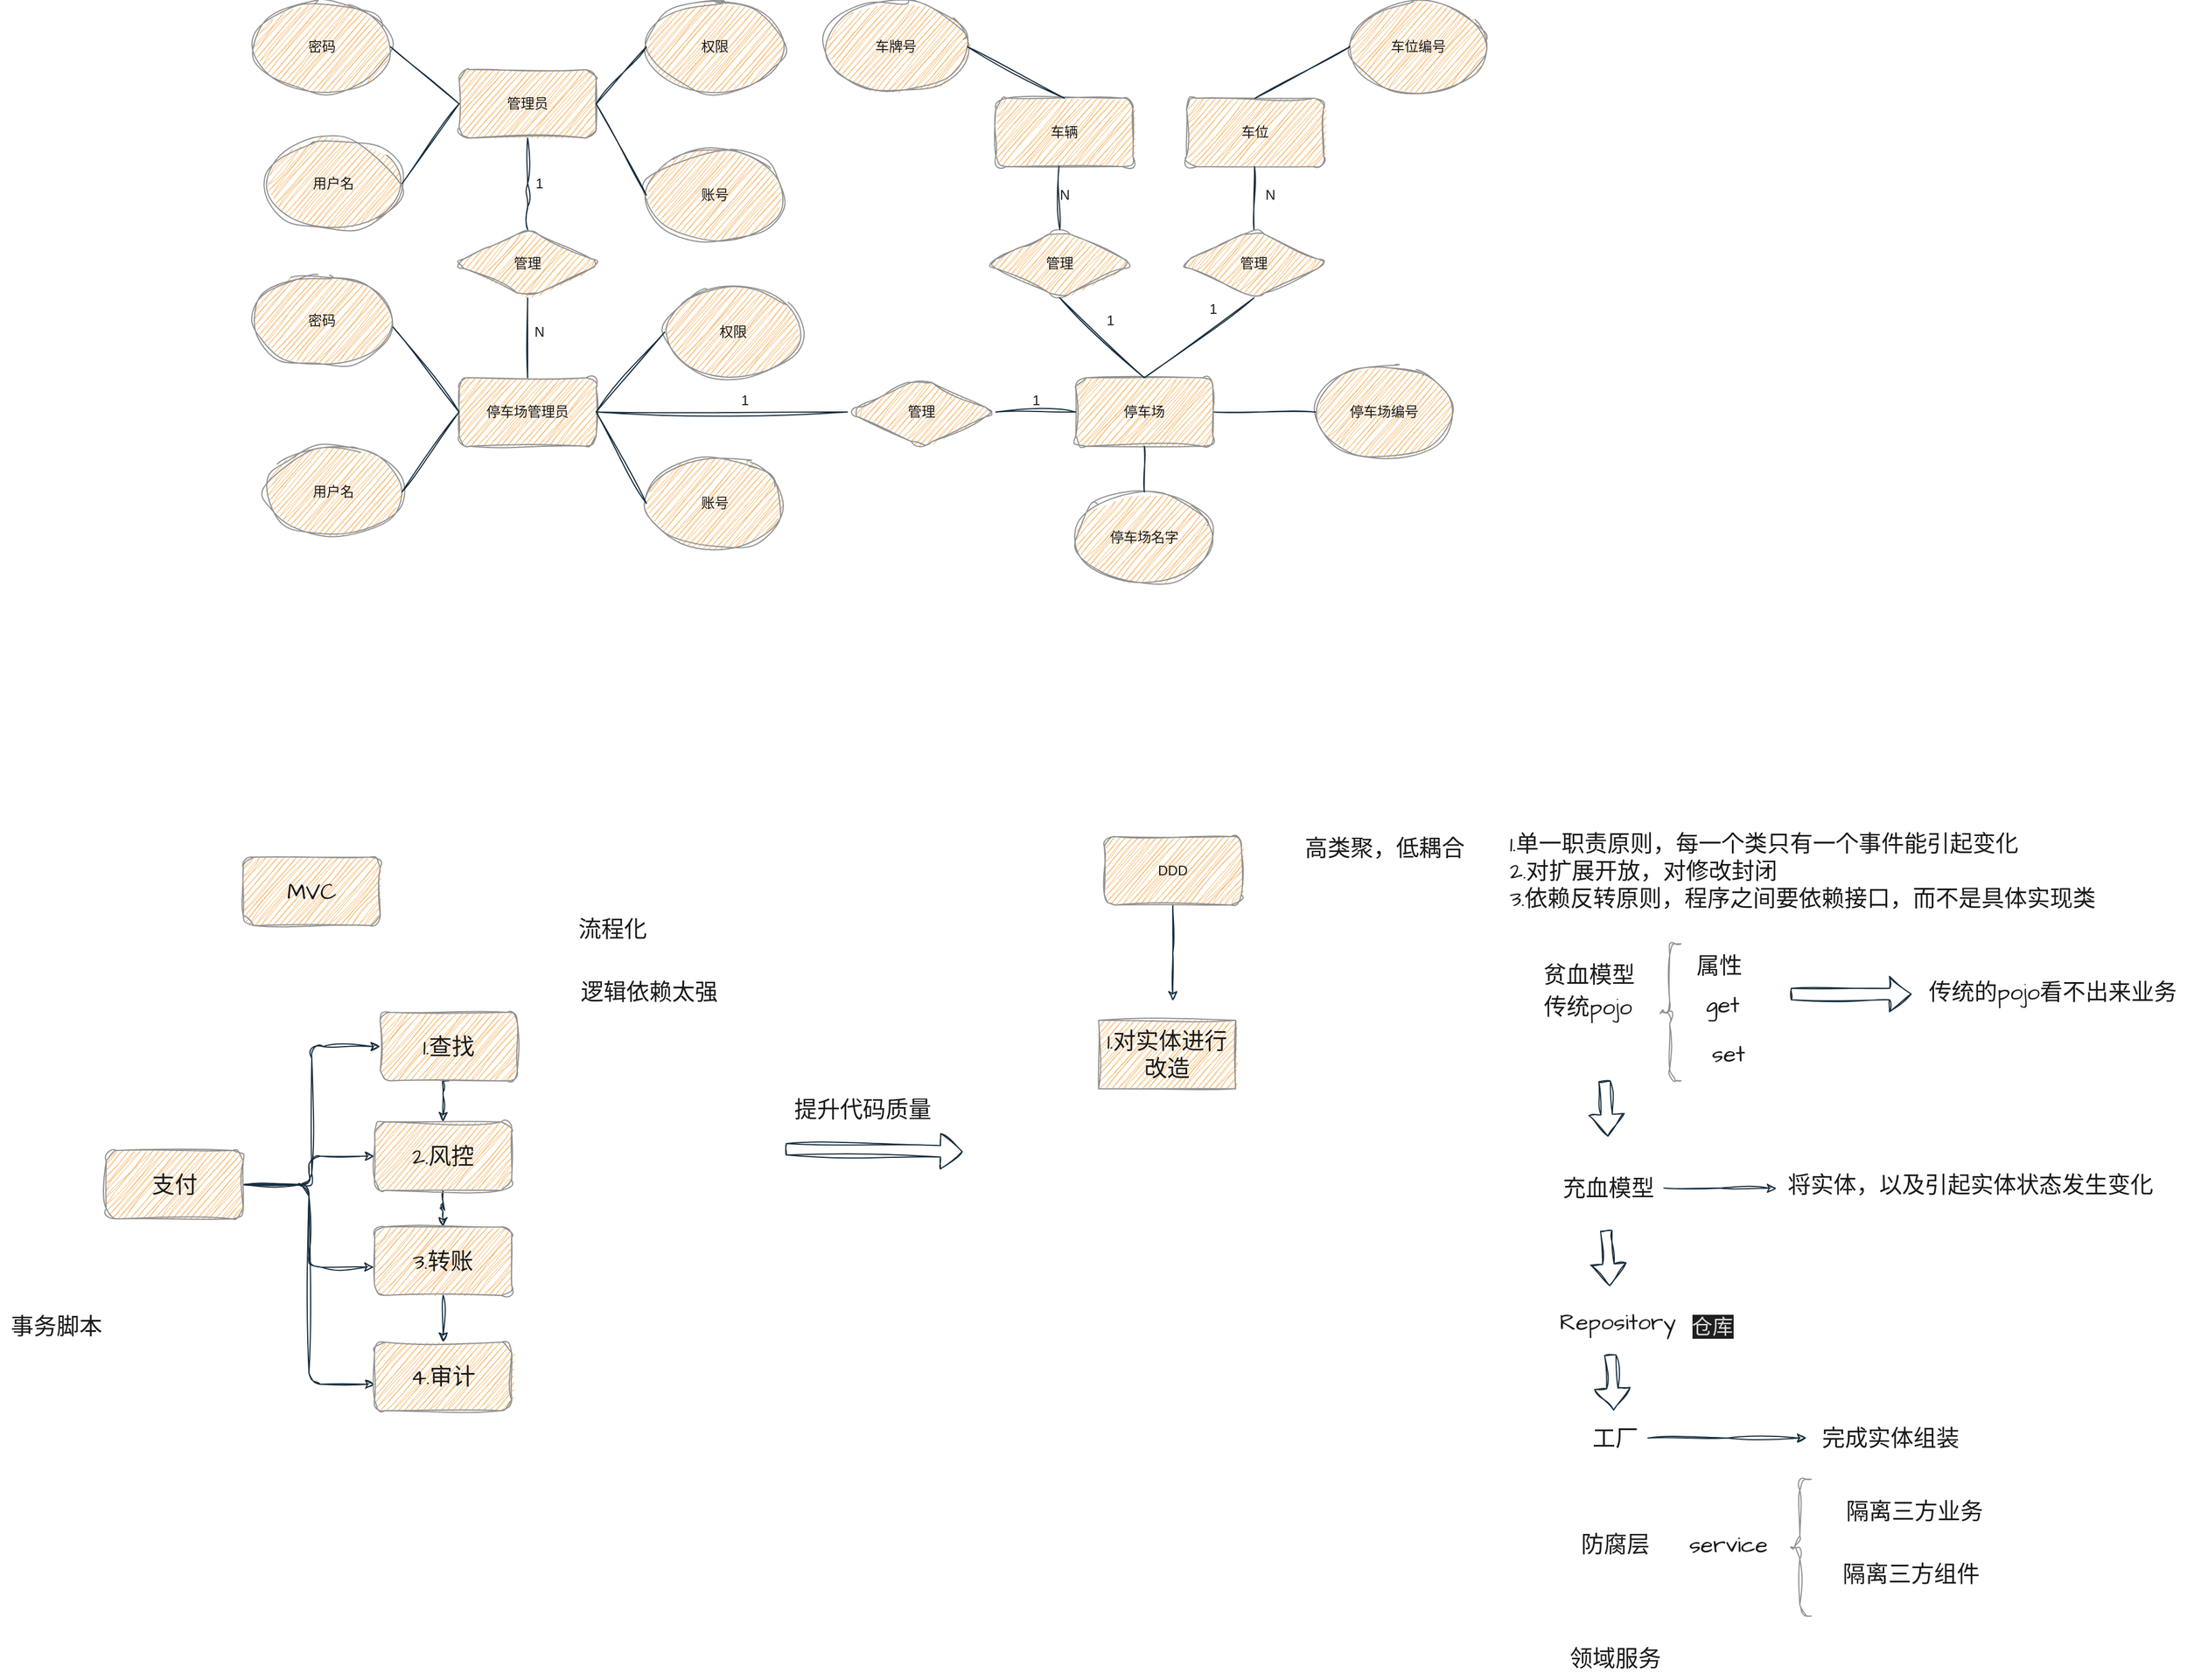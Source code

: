 <mxfile version="21.0.10" type="github"><diagram name="第 1 页" id="aILlEH2HdMvmYd6NjIf_"><mxGraphModel dx="1830" dy="775" grid="0" gridSize="10" guides="1" tooltips="1" connect="1" arrows="1" fold="1" page="0" pageScale="1" pageWidth="827" pageHeight="1169" math="0" shadow="0"><root><mxCell id="0"/><mxCell id="1" parent="0"/><mxCell id="oghHJzcuJUP-sjMaS5LM-1" value="管理员" style="rounded=1;whiteSpace=wrap;html=1;labelBackgroundColor=none;fillColor=#F5AB50;strokeColor=#909090;fontColor=#1A1A1A;sketch=1;curveFitting=1;jiggle=2;" parent="1" vertex="1"><mxGeometry x="190" y="300" width="120" height="60" as="geometry"/></mxCell><mxCell id="oghHJzcuJUP-sjMaS5LM-2" value="用户名" style="ellipse;whiteSpace=wrap;html=1;labelBackgroundColor=none;fillColor=#F5AB50;strokeColor=#909090;fontColor=#1A1A1A;rounded=1;sketch=1;curveFitting=1;jiggle=2;" parent="1" vertex="1"><mxGeometry x="20" y="360" width="120" height="80" as="geometry"/></mxCell><mxCell id="oghHJzcuJUP-sjMaS5LM-3" value="密码" style="ellipse;whiteSpace=wrap;html=1;labelBackgroundColor=none;fillColor=#F5AB50;strokeColor=#909090;fontColor=#1A1A1A;rounded=1;sketch=1;curveFitting=1;jiggle=2;" parent="1" vertex="1"><mxGeometry x="10" y="240" width="120" height="80" as="geometry"/></mxCell><mxCell id="oghHJzcuJUP-sjMaS5LM-4" value="权限" style="ellipse;whiteSpace=wrap;html=1;labelBackgroundColor=none;fillColor=#F5AB50;strokeColor=#909090;fontColor=#1A1A1A;rounded=1;sketch=1;curveFitting=1;jiggle=2;" parent="1" vertex="1"><mxGeometry x="354" y="240" width="120" height="80" as="geometry"/></mxCell><mxCell id="oghHJzcuJUP-sjMaS5LM-5" value="账号" style="ellipse;whiteSpace=wrap;html=1;labelBackgroundColor=none;fillColor=#F5AB50;strokeColor=#909090;fontColor=#1A1A1A;rounded=1;sketch=1;curveFitting=1;jiggle=2;" parent="1" vertex="1"><mxGeometry x="354" y="370" width="120" height="80" as="geometry"/></mxCell><mxCell id="oghHJzcuJUP-sjMaS5LM-8" value="" style="endArrow=none;html=1;rounded=1;entryX=0;entryY=0.5;entryDx=0;entryDy=0;exitX=1;exitY=0.5;exitDx=0;exitDy=0;labelBackgroundColor=none;fontColor=default;strokeColor=#182E3E;sketch=1;curveFitting=1;jiggle=2;" parent="1" source="oghHJzcuJUP-sjMaS5LM-3" target="oghHJzcuJUP-sjMaS5LM-1" edge="1"><mxGeometry width="50" height="50" relative="1" as="geometry"><mxPoint x="120" y="330" as="sourcePoint"/><mxPoint x="170" y="280" as="targetPoint"/></mxGeometry></mxCell><mxCell id="oghHJzcuJUP-sjMaS5LM-9" value="" style="endArrow=none;html=1;rounded=1;entryX=0;entryY=0.5;entryDx=0;entryDy=0;exitX=1;exitY=0.5;exitDx=0;exitDy=0;labelBackgroundColor=none;fontColor=default;strokeColor=#182E3E;sketch=1;curveFitting=1;jiggle=2;" parent="1" target="oghHJzcuJUP-sjMaS5LM-1" edge="1"><mxGeometry width="50" height="50" relative="1" as="geometry"><mxPoint x="140" y="400" as="sourcePoint"/><mxPoint x="200" y="450" as="targetPoint"/></mxGeometry></mxCell><mxCell id="oghHJzcuJUP-sjMaS5LM-10" value="" style="endArrow=none;html=1;rounded=1;entryX=0;entryY=0.5;entryDx=0;entryDy=0;exitX=1;exitY=0.5;exitDx=0;exitDy=0;labelBackgroundColor=none;fontColor=default;strokeColor=#182E3E;sketch=1;curveFitting=1;jiggle=2;" parent="1" source="oghHJzcuJUP-sjMaS5LM-1" target="oghHJzcuJUP-sjMaS5LM-4" edge="1"><mxGeometry width="50" height="50" relative="1" as="geometry"><mxPoint x="150" y="300" as="sourcePoint"/><mxPoint x="210" y="350" as="targetPoint"/></mxGeometry></mxCell><mxCell id="oghHJzcuJUP-sjMaS5LM-11" value="" style="endArrow=none;html=1;rounded=1;entryX=0;entryY=0.5;entryDx=0;entryDy=0;labelBackgroundColor=none;fontColor=default;strokeColor=#182E3E;sketch=1;curveFitting=1;jiggle=2;" parent="1" target="oghHJzcuJUP-sjMaS5LM-5" edge="1"><mxGeometry width="50" height="50" relative="1" as="geometry"><mxPoint x="310" y="330" as="sourcePoint"/><mxPoint x="220" y="360" as="targetPoint"/></mxGeometry></mxCell><mxCell id="oghHJzcuJUP-sjMaS5LM-12" value="管理" style="rhombus;whiteSpace=wrap;html=1;labelBackgroundColor=none;fillColor=#F5AB50;strokeColor=#909090;fontColor=#1A1A1A;rounded=1;sketch=1;curveFitting=1;jiggle=2;" parent="1" vertex="1"><mxGeometry x="185" y="440" width="130" height="60" as="geometry"/></mxCell><mxCell id="oghHJzcuJUP-sjMaS5LM-14" value="" style="endArrow=none;html=1;rounded=1;exitX=0.5;exitY=0;exitDx=0;exitDy=0;labelBackgroundColor=none;fontColor=default;strokeColor=#182E3E;sketch=1;curveFitting=1;jiggle=2;" parent="1" source="oghHJzcuJUP-sjMaS5LM-12" edge="1"><mxGeometry width="50" height="50" relative="1" as="geometry"><mxPoint x="200" y="410" as="sourcePoint"/><mxPoint x="250" y="360" as="targetPoint"/><Array as="points"><mxPoint x="250" y="410"/></Array></mxGeometry></mxCell><mxCell id="oghHJzcuJUP-sjMaS5LM-15" value="停车场管理员" style="rounded=1;whiteSpace=wrap;html=1;labelBackgroundColor=none;fillColor=#F5AB50;strokeColor=#909090;fontColor=#1A1A1A;sketch=1;curveFitting=1;jiggle=2;" parent="1" vertex="1"><mxGeometry x="190" y="570" width="120" height="60" as="geometry"/></mxCell><mxCell id="oghHJzcuJUP-sjMaS5LM-16" value="" style="endArrow=none;html=1;rounded=1;exitX=0.5;exitY=0;exitDx=0;exitDy=0;labelBackgroundColor=none;fontColor=default;strokeColor=#182E3E;sketch=1;curveFitting=1;jiggle=2;" parent="1" source="oghHJzcuJUP-sjMaS5LM-15" edge="1"><mxGeometry width="50" height="50" relative="1" as="geometry"><mxPoint x="200" y="550" as="sourcePoint"/><mxPoint x="250" y="500" as="targetPoint"/></mxGeometry></mxCell><mxCell id="oghHJzcuJUP-sjMaS5LM-17" value="密码" style="ellipse;whiteSpace=wrap;html=1;labelBackgroundColor=none;fillColor=#F5AB50;strokeColor=#909090;fontColor=#1A1A1A;rounded=1;sketch=1;curveFitting=1;jiggle=2;" parent="1" vertex="1"><mxGeometry x="10" y="480" width="120" height="80" as="geometry"/></mxCell><mxCell id="oghHJzcuJUP-sjMaS5LM-18" value="用户名" style="ellipse;whiteSpace=wrap;html=1;labelBackgroundColor=none;fillColor=#F5AB50;strokeColor=#909090;fontColor=#1A1A1A;rounded=1;sketch=1;curveFitting=1;jiggle=2;" parent="1" vertex="1"><mxGeometry x="20" y="630" width="120" height="80" as="geometry"/></mxCell><mxCell id="oghHJzcuJUP-sjMaS5LM-19" value="账号" style="ellipse;whiteSpace=wrap;html=1;labelBackgroundColor=none;fillColor=#F5AB50;strokeColor=#909090;fontColor=#1A1A1A;rounded=1;sketch=1;curveFitting=1;jiggle=2;" parent="1" vertex="1"><mxGeometry x="354" y="640" width="120" height="80" as="geometry"/></mxCell><mxCell id="oghHJzcuJUP-sjMaS5LM-20" value="权限" style="ellipse;whiteSpace=wrap;html=1;labelBackgroundColor=none;fillColor=#F5AB50;strokeColor=#909090;fontColor=#1A1A1A;rounded=1;sketch=1;curveFitting=1;jiggle=2;" parent="1" vertex="1"><mxGeometry x="370" y="490" width="120" height="80" as="geometry"/></mxCell><mxCell id="oghHJzcuJUP-sjMaS5LM-21" value="" style="endArrow=none;html=1;rounded=1;entryX=0;entryY=0.5;entryDx=0;entryDy=0;exitX=1;exitY=0.5;exitDx=0;exitDy=0;labelBackgroundColor=none;fontColor=default;strokeColor=#182E3E;sketch=1;curveFitting=1;jiggle=2;" parent="1" edge="1"><mxGeometry width="50" height="50" relative="1" as="geometry"><mxPoint x="140" y="670" as="sourcePoint"/><mxPoint x="190" y="600" as="targetPoint"/></mxGeometry></mxCell><mxCell id="oghHJzcuJUP-sjMaS5LM-22" value="" style="endArrow=none;html=1;rounded=1;exitX=1.017;exitY=0.569;exitDx=0;exitDy=0;exitPerimeter=0;labelBackgroundColor=none;fontColor=default;strokeColor=#182E3E;sketch=1;curveFitting=1;jiggle=2;" parent="1" source="oghHJzcuJUP-sjMaS5LM-17" edge="1"><mxGeometry width="50" height="50" relative="1" as="geometry"><mxPoint x="140" y="550" as="sourcePoint"/><mxPoint x="190" y="600" as="targetPoint"/></mxGeometry></mxCell><mxCell id="oghHJzcuJUP-sjMaS5LM-23" value="" style="endArrow=none;html=1;rounded=1;entryX=0;entryY=0.5;entryDx=0;entryDy=0;labelBackgroundColor=none;fontColor=default;strokeColor=#182E3E;sketch=1;curveFitting=1;jiggle=2;" parent="1" edge="1"><mxGeometry width="50" height="50" relative="1" as="geometry"><mxPoint x="310" y="600" as="sourcePoint"/><mxPoint x="354" y="680" as="targetPoint"/></mxGeometry></mxCell><mxCell id="oghHJzcuJUP-sjMaS5LM-24" value="" style="endArrow=none;html=1;rounded=1;entryX=0;entryY=0.5;entryDx=0;entryDy=0;exitX=1;exitY=0.5;exitDx=0;exitDy=0;labelBackgroundColor=none;fontColor=default;strokeColor=#182E3E;sketch=1;curveFitting=1;jiggle=2;" parent="1" source="oghHJzcuJUP-sjMaS5LM-15" target="oghHJzcuJUP-sjMaS5LM-20" edge="1"><mxGeometry width="50" height="50" relative="1" as="geometry"><mxPoint x="320" y="580" as="sourcePoint"/><mxPoint x="364" y="530" as="targetPoint"/></mxGeometry></mxCell><mxCell id="oghHJzcuJUP-sjMaS5LM-25" value="1" style="text;html=1;align=center;verticalAlign=middle;resizable=0;points=[];autosize=1;strokeColor=none;fillColor=none;labelBackgroundColor=none;fontColor=#1A1A1A;rounded=1;sketch=1;curveFitting=1;jiggle=2;" parent="1" vertex="1"><mxGeometry x="245" y="385" width="30" height="30" as="geometry"/></mxCell><mxCell id="oghHJzcuJUP-sjMaS5LM-26" value="N" style="text;html=1;align=center;verticalAlign=middle;resizable=0;points=[];autosize=1;strokeColor=none;fillColor=none;labelBackgroundColor=none;fontColor=#1A1A1A;rounded=1;sketch=1;curveFitting=1;jiggle=2;" parent="1" vertex="1"><mxGeometry x="245" y="515" width="30" height="30" as="geometry"/></mxCell><mxCell id="oghHJzcuJUP-sjMaS5LM-27" value="管理" style="rhombus;whiteSpace=wrap;html=1;labelBackgroundColor=none;fillColor=#F5AB50;strokeColor=#909090;fontColor=#1A1A1A;rounded=1;sketch=1;curveFitting=1;jiggle=2;" parent="1" vertex="1"><mxGeometry x="530" y="570" width="130" height="60" as="geometry"/></mxCell><mxCell id="oghHJzcuJUP-sjMaS5LM-28" value="" style="endArrow=none;html=1;rounded=1;entryX=0;entryY=0.5;entryDx=0;entryDy=0;labelBackgroundColor=none;fontColor=default;strokeColor=#182E3E;sketch=1;curveFitting=1;jiggle=2;" parent="1" target="oghHJzcuJUP-sjMaS5LM-27" edge="1"><mxGeometry width="50" height="50" relative="1" as="geometry"><mxPoint x="310" y="600" as="sourcePoint"/><mxPoint x="430" y="600" as="targetPoint"/></mxGeometry></mxCell><mxCell id="oghHJzcuJUP-sjMaS5LM-29" value="1" style="text;html=1;align=center;verticalAlign=middle;resizable=0;points=[];autosize=1;strokeColor=none;fillColor=none;labelBackgroundColor=none;fontColor=#1A1A1A;rounded=1;sketch=1;curveFitting=1;jiggle=2;" parent="1" vertex="1"><mxGeometry x="425" y="575" width="30" height="30" as="geometry"/></mxCell><mxCell id="oghHJzcuJUP-sjMaS5LM-30" value="车位" style="rounded=1;whiteSpace=wrap;html=1;labelBackgroundColor=none;fillColor=#F5AB50;strokeColor=#909090;fontColor=#1A1A1A;sketch=1;curveFitting=1;jiggle=2;" parent="1" vertex="1"><mxGeometry x="827" y="325" width="120" height="60" as="geometry"/></mxCell><mxCell id="oghHJzcuJUP-sjMaS5LM-34" value="车位编号" style="ellipse;whiteSpace=wrap;html=1;labelBackgroundColor=none;fillColor=#F5AB50;strokeColor=#909090;fontColor=#1A1A1A;rounded=1;sketch=1;curveFitting=1;jiggle=2;" parent="1" vertex="1"><mxGeometry x="970" y="240" width="120" height="80" as="geometry"/></mxCell><mxCell id="oghHJzcuJUP-sjMaS5LM-35" value="停车场编号" style="ellipse;whiteSpace=wrap;html=1;labelBackgroundColor=none;fillColor=#F5AB50;strokeColor=#909090;fontColor=#1A1A1A;rounded=1;sketch=1;curveFitting=1;jiggle=2;" parent="1" vertex="1"><mxGeometry x="940" y="560" width="120" height="80" as="geometry"/></mxCell><mxCell id="oghHJzcuJUP-sjMaS5LM-37" value="" style="endArrow=none;html=1;rounded=1;entryX=0;entryY=0.5;entryDx=0;entryDy=0;exitX=0.5;exitY=0;exitDx=0;exitDy=0;labelBackgroundColor=none;fontColor=default;strokeColor=#182E3E;sketch=1;curveFitting=1;jiggle=2;" parent="1" source="oghHJzcuJUP-sjMaS5LM-30" target="oghHJzcuJUP-sjMaS5LM-34" edge="1"><mxGeometry width="50" height="50" relative="1" as="geometry"><mxPoint x="990" y="860" as="sourcePoint"/><mxPoint x="930" y="875" as="targetPoint"/></mxGeometry></mxCell><mxCell id="oghHJzcuJUP-sjMaS5LM-38" value="" style="endArrow=none;html=1;rounded=1;entryX=0;entryY=0.5;entryDx=0;entryDy=0;exitX=1;exitY=0.5;exitDx=0;exitDy=0;labelBackgroundColor=none;fontColor=default;strokeColor=#182E3E;sketch=1;curveFitting=1;jiggle=2;" parent="1" source="oghHJzcuJUP-sjMaS5LM-46" target="oghHJzcuJUP-sjMaS5LM-35" edge="1"><mxGeometry width="50" height="50" relative="1" as="geometry"><mxPoint x="970" y="870" as="sourcePoint"/><mxPoint x="970" y="845" as="targetPoint"/></mxGeometry></mxCell><mxCell id="oghHJzcuJUP-sjMaS5LM-39" value="车辆" style="rounded=1;whiteSpace=wrap;html=1;labelBackgroundColor=none;fillColor=#F5AB50;strokeColor=#909090;fontColor=#1A1A1A;sketch=1;curveFitting=1;jiggle=2;" parent="1" vertex="1"><mxGeometry x="660" y="325" width="120" height="60" as="geometry"/></mxCell><mxCell id="oghHJzcuJUP-sjMaS5LM-41" value="管理" style="rhombus;whiteSpace=wrap;html=1;labelBackgroundColor=none;fillColor=#F5AB50;strokeColor=#909090;fontColor=#1A1A1A;rounded=1;sketch=1;curveFitting=1;jiggle=2;" parent="1" vertex="1"><mxGeometry x="821" y="440" width="130" height="60" as="geometry"/></mxCell><mxCell id="oghHJzcuJUP-sjMaS5LM-44" value="车牌号" style="ellipse;whiteSpace=wrap;html=1;labelBackgroundColor=none;fillColor=#F5AB50;strokeColor=#909090;fontColor=#1A1A1A;rounded=1;sketch=1;curveFitting=1;jiggle=2;" parent="1" vertex="1"><mxGeometry x="510" y="240" width="125" height="80" as="geometry"/></mxCell><mxCell id="oghHJzcuJUP-sjMaS5LM-45" value="" style="endArrow=none;html=1;rounded=1;exitX=0.5;exitY=0;exitDx=0;exitDy=0;entryX=1;entryY=0.5;entryDx=0;entryDy=0;labelBackgroundColor=none;fontColor=default;strokeColor=#182E3E;sketch=1;curveFitting=1;jiggle=2;" parent="1" source="oghHJzcuJUP-sjMaS5LM-39" target="oghHJzcuJUP-sjMaS5LM-44" edge="1"><mxGeometry width="50" height="50" relative="1" as="geometry"><mxPoint x="1100" y="610" as="sourcePoint"/><mxPoint x="1150" y="560" as="targetPoint"/></mxGeometry></mxCell><mxCell id="oghHJzcuJUP-sjMaS5LM-46" value="停车场" style="rounded=1;whiteSpace=wrap;html=1;labelBackgroundColor=none;fillColor=#F5AB50;strokeColor=#909090;fontColor=#1A1A1A;sketch=1;curveFitting=1;jiggle=2;" parent="1" vertex="1"><mxGeometry x="730" y="570" width="120" height="60" as="geometry"/></mxCell><mxCell id="oghHJzcuJUP-sjMaS5LM-47" value="" style="endArrow=none;html=1;rounded=1;entryX=0;entryY=0.5;entryDx=0;entryDy=0;exitX=1;exitY=0.5;exitDx=0;exitDy=0;labelBackgroundColor=none;fontColor=default;strokeColor=#182E3E;sketch=1;curveFitting=1;jiggle=2;" parent="1" source="oghHJzcuJUP-sjMaS5LM-27" target="oghHJzcuJUP-sjMaS5LM-46" edge="1"><mxGeometry width="50" height="50" relative="1" as="geometry"><mxPoint x="650" y="740" as="sourcePoint"/><mxPoint x="700" y="690" as="targetPoint"/></mxGeometry></mxCell><mxCell id="oghHJzcuJUP-sjMaS5LM-48" value="1" style="text;html=1;align=center;verticalAlign=middle;resizable=0;points=[];autosize=1;strokeColor=none;fillColor=none;labelBackgroundColor=none;fontColor=#1A1A1A;rounded=1;sketch=1;curveFitting=1;jiggle=2;" parent="1" vertex="1"><mxGeometry x="680" y="575" width="30" height="30" as="geometry"/></mxCell><mxCell id="oghHJzcuJUP-sjMaS5LM-49" value="" style="endArrow=none;html=1;rounded=1;entryX=0.5;entryY=1;entryDx=0;entryDy=0;labelBackgroundColor=none;fontColor=default;strokeColor=#182E3E;sketch=1;curveFitting=1;jiggle=2;" parent="1" target="oghHJzcuJUP-sjMaS5LM-41" edge="1"><mxGeometry width="50" height="50" relative="1" as="geometry"><mxPoint x="790" y="570" as="sourcePoint"/><mxPoint x="870" y="460" as="targetPoint"/></mxGeometry></mxCell><mxCell id="oghHJzcuJUP-sjMaS5LM-50" value="管理" style="rhombus;whiteSpace=wrap;html=1;labelBackgroundColor=none;fillColor=#F5AB50;strokeColor=#909090;fontColor=#1A1A1A;rounded=1;sketch=1;curveFitting=1;jiggle=2;" parent="1" vertex="1"><mxGeometry x="651" y="440" width="130" height="60" as="geometry"/></mxCell><mxCell id="oghHJzcuJUP-sjMaS5LM-51" value="" style="endArrow=none;html=1;rounded=1;entryX=0.5;entryY=1;entryDx=0;entryDy=0;labelBackgroundColor=none;fontColor=default;strokeColor=#182E3E;sketch=1;curveFitting=1;jiggle=2;" parent="1" target="oghHJzcuJUP-sjMaS5LM-50" edge="1"><mxGeometry width="50" height="50" relative="1" as="geometry"><mxPoint x="790" y="570" as="sourcePoint"/><mxPoint x="970" y="480" as="targetPoint"/></mxGeometry></mxCell><mxCell id="oghHJzcuJUP-sjMaS5LM-52" value="" style="endArrow=none;html=1;rounded=1;entryX=0.5;entryY=0;entryDx=0;entryDy=0;exitX=0.461;exitY=0.994;exitDx=0;exitDy=0;exitPerimeter=0;labelBackgroundColor=none;fontColor=default;strokeColor=#182E3E;sketch=1;curveFitting=1;jiggle=2;" parent="1" source="oghHJzcuJUP-sjMaS5LM-39" target="oghHJzcuJUP-sjMaS5LM-50" edge="1"><mxGeometry width="50" height="50" relative="1" as="geometry"><mxPoint x="1010" y="880" as="sourcePoint"/><mxPoint x="1190" y="790" as="targetPoint"/></mxGeometry></mxCell><mxCell id="oghHJzcuJUP-sjMaS5LM-53" value="" style="endArrow=none;html=1;rounded=1;entryX=0.5;entryY=0;entryDx=0;entryDy=0;exitX=0.461;exitY=0.994;exitDx=0;exitDy=0;exitPerimeter=0;labelBackgroundColor=none;fontColor=default;strokeColor=#182E3E;sketch=1;curveFitting=1;jiggle=2;" parent="1" target="oghHJzcuJUP-sjMaS5LM-41" edge="1"><mxGeometry width="50" height="50" relative="1" as="geometry"><mxPoint x="886.5" y="385" as="sourcePoint"/><mxPoint x="887.5" y="440" as="targetPoint"/></mxGeometry></mxCell><mxCell id="oghHJzcuJUP-sjMaS5LM-54" value="1" style="text;html=1;align=center;verticalAlign=middle;resizable=0;points=[];autosize=1;strokeColor=none;fillColor=none;labelBackgroundColor=none;fontColor=#1A1A1A;rounded=1;sketch=1;curveFitting=1;jiggle=2;" parent="1" vertex="1"><mxGeometry x="745" y="505" width="30" height="30" as="geometry"/></mxCell><mxCell id="oghHJzcuJUP-sjMaS5LM-55" value="N" style="text;html=1;align=center;verticalAlign=middle;resizable=0;points=[];autosize=1;strokeColor=none;fillColor=none;labelBackgroundColor=none;fontColor=#1A1A1A;rounded=1;sketch=1;curveFitting=1;jiggle=2;" parent="1" vertex="1"><mxGeometry x="705" y="395" width="30" height="30" as="geometry"/></mxCell><mxCell id="oghHJzcuJUP-sjMaS5LM-56" value="1" style="text;html=1;align=center;verticalAlign=middle;resizable=0;points=[];autosize=1;strokeColor=none;fillColor=none;labelBackgroundColor=none;fontColor=#1A1A1A;rounded=1;sketch=1;curveFitting=1;jiggle=2;" parent="1" vertex="1"><mxGeometry x="835" y="495" width="30" height="30" as="geometry"/></mxCell><mxCell id="oghHJzcuJUP-sjMaS5LM-57" value="N" style="text;html=1;align=center;verticalAlign=middle;resizable=0;points=[];autosize=1;strokeColor=none;fillColor=none;labelBackgroundColor=none;fontColor=#1A1A1A;rounded=1;sketch=1;curveFitting=1;jiggle=2;" parent="1" vertex="1"><mxGeometry x="885" y="395" width="30" height="30" as="geometry"/></mxCell><mxCell id="oghHJzcuJUP-sjMaS5LM-58" value="停车场名字" style="ellipse;whiteSpace=wrap;html=1;labelBackgroundColor=none;fillColor=#F5AB50;strokeColor=#909090;fontColor=#1A1A1A;rounded=1;sketch=1;curveFitting=1;jiggle=2;" parent="1" vertex="1"><mxGeometry x="730" y="670" width="120" height="80" as="geometry"/></mxCell><mxCell id="oghHJzcuJUP-sjMaS5LM-59" value="" style="endArrow=none;html=1;rounded=1;exitX=0.5;exitY=0;exitDx=0;exitDy=0;labelBackgroundColor=none;fontColor=default;strokeColor=#182E3E;sketch=1;curveFitting=1;jiggle=2;" parent="1" source="oghHJzcuJUP-sjMaS5LM-58" edge="1"><mxGeometry width="50" height="50" relative="1" as="geometry"><mxPoint x="740" y="680" as="sourcePoint"/><mxPoint x="790" y="630" as="targetPoint"/></mxGeometry></mxCell><mxCell id="60Z5V6cmMFRSOQUL2_DI-24" style="edgeStyle=orthogonalEdgeStyle;rounded=0;sketch=1;hachureGap=4;jiggle=2;curveFitting=1;orthogonalLoop=1;jettySize=auto;html=1;exitX=0.5;exitY=1;exitDx=0;exitDy=0;strokeColor=#182E3E;fontFamily=Architects Daughter;fontSource=https%3A%2F%2Ffonts.googleapis.com%2Fcss%3Ffamily%3DArchitects%2BDaughter;fontSize=16;fontColor=#1A1A1A;" edge="1" parent="1" source="60Z5V6cmMFRSOQUL2_DI-1"><mxGeometry relative="1" as="geometry"><mxPoint x="814.828" y="1116.034" as="targetPoint"/></mxGeometry></mxCell><mxCell id="60Z5V6cmMFRSOQUL2_DI-1" value="DDD" style="rounded=1;whiteSpace=wrap;html=1;labelBackgroundColor=none;fillColor=#F5AB50;strokeColor=#909090;fontColor=#1A1A1A;sketch=1;curveFitting=1;jiggle=2;" vertex="1" parent="1"><mxGeometry x="755" y="972" width="120" height="60" as="geometry"/></mxCell><mxCell id="60Z5V6cmMFRSOQUL2_DI-3" value="MVC" style="rounded=1;whiteSpace=wrap;html=1;hachureGap=4;fontFamily=Architects Daughter;fontSource=https%3A%2F%2Ffonts.googleapis.com%2Fcss%3Ffamily%3DArchitects%2BDaughter;fontSize=20;labelBackgroundColor=none;fillColor=#F5AB50;strokeColor=#909090;fontColor=#1A1A1A;sketch=1;curveFitting=1;jiggle=2;" vertex="1" parent="1"><mxGeometry x="1" y="990" width="120" height="60" as="geometry"/></mxCell><mxCell id="60Z5V6cmMFRSOQUL2_DI-10" style="edgeStyle=orthogonalEdgeStyle;rounded=1;hachureGap=4;orthogonalLoop=1;jettySize=auto;html=1;entryX=0;entryY=0.5;entryDx=0;entryDy=0;fontFamily=Architects Daughter;fontSource=https%3A%2F%2Ffonts.googleapis.com%2Fcss%3Ffamily%3DArchitects%2BDaughter;fontSize=16;labelBackgroundColor=none;fontColor=default;strokeColor=#182E3E;sketch=1;curveFitting=1;jiggle=2;" edge="1" parent="1" source="60Z5V6cmMFRSOQUL2_DI-4" target="60Z5V6cmMFRSOQUL2_DI-6"><mxGeometry relative="1" as="geometry"/></mxCell><mxCell id="60Z5V6cmMFRSOQUL2_DI-11" style="edgeStyle=orthogonalEdgeStyle;rounded=1;hachureGap=4;orthogonalLoop=1;jettySize=auto;html=1;fontFamily=Architects Daughter;fontSource=https%3A%2F%2Ffonts.googleapis.com%2Fcss%3Ffamily%3DArchitects%2BDaughter;fontSize=16;labelBackgroundColor=none;fontColor=default;strokeColor=#182E3E;sketch=1;curveFitting=1;jiggle=2;" edge="1" parent="1" source="60Z5V6cmMFRSOQUL2_DI-4" target="60Z5V6cmMFRSOQUL2_DI-7"><mxGeometry relative="1" as="geometry"/></mxCell><mxCell id="60Z5V6cmMFRSOQUL2_DI-12" style="edgeStyle=orthogonalEdgeStyle;rounded=1;hachureGap=4;orthogonalLoop=1;jettySize=auto;html=1;entryX=-0.004;entryY=0.586;entryDx=0;entryDy=0;entryPerimeter=0;fontFamily=Architects Daughter;fontSource=https%3A%2F%2Ffonts.googleapis.com%2Fcss%3Ffamily%3DArchitects%2BDaughter;fontSize=16;labelBackgroundColor=none;fontColor=default;strokeColor=#182E3E;sketch=1;curveFitting=1;jiggle=2;" edge="1" parent="1" source="60Z5V6cmMFRSOQUL2_DI-4" target="60Z5V6cmMFRSOQUL2_DI-8"><mxGeometry relative="1" as="geometry"/></mxCell><mxCell id="60Z5V6cmMFRSOQUL2_DI-13" style="edgeStyle=orthogonalEdgeStyle;rounded=1;hachureGap=4;orthogonalLoop=1;jettySize=auto;html=1;exitX=1;exitY=0.5;exitDx=0;exitDy=0;entryX=0.002;entryY=0.615;entryDx=0;entryDy=0;entryPerimeter=0;fontFamily=Architects Daughter;fontSource=https%3A%2F%2Ffonts.googleapis.com%2Fcss%3Ffamily%3DArchitects%2BDaughter;fontSize=16;labelBackgroundColor=none;fontColor=default;strokeColor=#182E3E;sketch=1;curveFitting=1;jiggle=2;" edge="1" parent="1" source="60Z5V6cmMFRSOQUL2_DI-4" target="60Z5V6cmMFRSOQUL2_DI-9"><mxGeometry relative="1" as="geometry"/></mxCell><mxCell id="60Z5V6cmMFRSOQUL2_DI-4" value="支付" style="rounded=1;whiteSpace=wrap;html=1;hachureGap=4;fontFamily=Architects Daughter;fontSource=https%3A%2F%2Ffonts.googleapis.com%2Fcss%3Ffamily%3DArchitects%2BDaughter;fontSize=20;labelBackgroundColor=none;fillColor=#F5AB50;strokeColor=#909090;fontColor=#1A1A1A;sketch=1;curveFitting=1;jiggle=2;" vertex="1" parent="1"><mxGeometry x="-119" y="1247" width="120" height="60" as="geometry"/></mxCell><mxCell id="60Z5V6cmMFRSOQUL2_DI-14" style="edgeStyle=orthogonalEdgeStyle;rounded=1;hachureGap=4;orthogonalLoop=1;jettySize=auto;html=1;exitX=0.5;exitY=1;exitDx=0;exitDy=0;entryX=0.5;entryY=0;entryDx=0;entryDy=0;fontFamily=Architects Daughter;fontSource=https%3A%2F%2Ffonts.googleapis.com%2Fcss%3Ffamily%3DArchitects%2BDaughter;fontSize=16;labelBackgroundColor=none;fontColor=default;strokeColor=#182E3E;sketch=1;curveFitting=1;jiggle=2;" edge="1" parent="1" source="60Z5V6cmMFRSOQUL2_DI-6" target="60Z5V6cmMFRSOQUL2_DI-7"><mxGeometry relative="1" as="geometry"/></mxCell><mxCell id="60Z5V6cmMFRSOQUL2_DI-6" value="1.查找" style="rounded=1;whiteSpace=wrap;html=1;hachureGap=4;fontFamily=Architects Daughter;fontSource=https%3A%2F%2Ffonts.googleapis.com%2Fcss%3Ffamily%3DArchitects%2BDaughter;fontSize=20;labelBackgroundColor=none;fillColor=#F5AB50;strokeColor=#909090;fontColor=#1A1A1A;sketch=1;curveFitting=1;jiggle=2;" vertex="1" parent="1"><mxGeometry x="121" y="1126" width="120" height="60" as="geometry"/></mxCell><mxCell id="60Z5V6cmMFRSOQUL2_DI-15" style="edgeStyle=orthogonalEdgeStyle;rounded=1;hachureGap=4;orthogonalLoop=1;jettySize=auto;html=1;entryX=0.5;entryY=0;entryDx=0;entryDy=0;fontFamily=Architects Daughter;fontSource=https%3A%2F%2Ffonts.googleapis.com%2Fcss%3Ffamily%3DArchitects%2BDaughter;fontSize=16;labelBackgroundColor=none;fontColor=default;strokeColor=#182E3E;sketch=1;curveFitting=1;jiggle=2;" edge="1" parent="1" source="60Z5V6cmMFRSOQUL2_DI-7" target="60Z5V6cmMFRSOQUL2_DI-8"><mxGeometry relative="1" as="geometry"/></mxCell><mxCell id="60Z5V6cmMFRSOQUL2_DI-7" value="2.风控" style="rounded=1;whiteSpace=wrap;html=1;hachureGap=4;fontFamily=Architects Daughter;fontSource=https%3A%2F%2Ffonts.googleapis.com%2Fcss%3Ffamily%3DArchitects%2BDaughter;fontSize=20;labelBackgroundColor=none;fillColor=#F5AB50;strokeColor=#909090;fontColor=#1A1A1A;sketch=1;curveFitting=1;jiggle=2;" vertex="1" parent="1"><mxGeometry x="116" y="1222" width="120" height="60" as="geometry"/></mxCell><mxCell id="60Z5V6cmMFRSOQUL2_DI-16" style="edgeStyle=orthogonalEdgeStyle;rounded=1;hachureGap=4;orthogonalLoop=1;jettySize=auto;html=1;exitX=0.5;exitY=1;exitDx=0;exitDy=0;fontFamily=Architects Daughter;fontSource=https%3A%2F%2Ffonts.googleapis.com%2Fcss%3Ffamily%3DArchitects%2BDaughter;fontSize=16;labelBackgroundColor=none;fontColor=default;strokeColor=#182E3E;sketch=1;curveFitting=1;jiggle=2;" edge="1" parent="1" source="60Z5V6cmMFRSOQUL2_DI-8" target="60Z5V6cmMFRSOQUL2_DI-9"><mxGeometry relative="1" as="geometry"/></mxCell><mxCell id="60Z5V6cmMFRSOQUL2_DI-8" value="3.转账" style="rounded=1;whiteSpace=wrap;html=1;hachureGap=4;fontFamily=Architects Daughter;fontSource=https%3A%2F%2Ffonts.googleapis.com%2Fcss%3Ffamily%3DArchitects%2BDaughter;fontSize=20;labelBackgroundColor=none;fillColor=#F5AB50;strokeColor=#909090;fontColor=#1A1A1A;sketch=1;curveFitting=1;jiggle=2;" vertex="1" parent="1"><mxGeometry x="116" y="1314" width="120" height="60" as="geometry"/></mxCell><mxCell id="60Z5V6cmMFRSOQUL2_DI-9" value="4.审计" style="rounded=1;whiteSpace=wrap;html=1;hachureGap=4;fontFamily=Architects Daughter;fontSource=https%3A%2F%2Ffonts.googleapis.com%2Fcss%3Ffamily%3DArchitects%2BDaughter;fontSize=20;labelBackgroundColor=none;fillColor=#F5AB50;strokeColor=#909090;fontColor=#1A1A1A;sketch=1;curveFitting=1;jiggle=2;" vertex="1" parent="1"><mxGeometry x="116" y="1415" width="120" height="60" as="geometry"/></mxCell><mxCell id="60Z5V6cmMFRSOQUL2_DI-17" value="事务脚本" style="text;html=1;align=center;verticalAlign=middle;resizable=0;points=[];autosize=1;strokeColor=none;fillColor=none;fontSize=20;fontFamily=Architects Daughter;labelBackgroundColor=none;fontColor=#1A1A1A;rounded=1;sketch=1;curveFitting=1;jiggle=2;" vertex="1" parent="1"><mxGeometry x="-212" y="1383" width="98" height="36" as="geometry"/></mxCell><mxCell id="60Z5V6cmMFRSOQUL2_DI-18" value="流程化" style="text;html=1;align=center;verticalAlign=middle;resizable=0;points=[];autosize=1;strokeColor=none;fillColor=none;fontSize=20;fontFamily=Architects Daughter;labelBackgroundColor=none;fontColor=#1A1A1A;rounded=1;sketch=1;curveFitting=1;jiggle=2;" vertex="1" parent="1"><mxGeometry x="285" y="1035" width="78" height="36" as="geometry"/></mxCell><mxCell id="60Z5V6cmMFRSOQUL2_DI-19" value="逻辑依赖太强" style="text;html=1;align=center;verticalAlign=middle;resizable=0;points=[];autosize=1;strokeColor=none;fillColor=none;fontSize=20;fontFamily=Architects Daughter;fontColor=#1A1A1A;labelBackgroundColor=none;" vertex="1" parent="1"><mxGeometry x="287" y="1090" width="138" height="36" as="geometry"/></mxCell><mxCell id="60Z5V6cmMFRSOQUL2_DI-20" value="" style="shape=flexArrow;endArrow=classic;html=1;rounded=0;sketch=1;hachureGap=4;jiggle=2;curveFitting=1;strokeColor=#182E3E;fontFamily=Architects Daughter;fontSource=https%3A%2F%2Ffonts.googleapis.com%2Fcss%3Ffamily%3DArchitects%2BDaughter;fontSize=16;fontColor=default;labelBackgroundColor=none;" edge="1" parent="1"><mxGeometry width="50" height="50" relative="1" as="geometry"><mxPoint x="476" y="1246" as="sourcePoint"/><mxPoint x="631" y="1248" as="targetPoint"/></mxGeometry></mxCell><mxCell id="60Z5V6cmMFRSOQUL2_DI-21" value="提升代码质量" style="text;html=1;align=center;verticalAlign=middle;resizable=0;points=[];autosize=1;strokeColor=none;fillColor=none;fontSize=20;fontFamily=Architects Daughter;fontColor=#1A1A1A;labelBackgroundColor=none;" vertex="1" parent="1"><mxGeometry x="474" y="1193" width="138" height="36" as="geometry"/></mxCell><mxCell id="60Z5V6cmMFRSOQUL2_DI-22" value="高类聚，低耦合" style="text;html=1;align=center;verticalAlign=middle;resizable=0;points=[];autosize=1;strokeColor=none;fillColor=none;fontSize=20;fontFamily=Architects Daughter;fontColor=#1A1A1A;labelBackgroundColor=none;" vertex="1" parent="1"><mxGeometry x="921" y="964" width="158" height="36" as="geometry"/></mxCell><mxCell id="60Z5V6cmMFRSOQUL2_DI-23" value="1.单一职责原则，每一个类只有一个事件能引起变化&lt;br&gt;2.对扩展开放，对修改封闭&lt;br&gt;3.依赖反转原则，程序之间要依赖接口，而不是具体实现类" style="text;html=1;align=left;verticalAlign=middle;resizable=0;points=[];autosize=1;strokeColor=none;fillColor=none;fontSize=20;fontFamily=Architects Daughter;fontColor=#1A1A1A;labelBackgroundColor=none;" vertex="1" parent="1"><mxGeometry x="1108" y="960" width="531" height="84" as="geometry"/></mxCell><mxCell id="60Z5V6cmMFRSOQUL2_DI-25" value="1.对实体进行改造" style="rounded=0;whiteSpace=wrap;html=1;sketch=1;hachureGap=4;jiggle=2;curveFitting=1;strokeColor=#909090;fontFamily=Architects Daughter;fontSource=https%3A%2F%2Ffonts.googleapis.com%2Fcss%3Ffamily%3DArchitects%2BDaughter;fontSize=20;fontColor=#1A1A1A;fillColor=#F5AB50;" vertex="1" parent="1"><mxGeometry x="750" y="1133" width="120" height="60" as="geometry"/></mxCell><mxCell id="60Z5V6cmMFRSOQUL2_DI-26" value="传统pojo" style="text;html=1;align=center;verticalAlign=middle;resizable=0;points=[];autosize=1;strokeColor=none;fillColor=none;fontSize=20;fontFamily=Architects Daughter;fontColor=#1A1A1A;" vertex="1" parent="1"><mxGeometry x="1130" y="1103" width="95" height="36" as="geometry"/></mxCell><mxCell id="60Z5V6cmMFRSOQUL2_DI-27" value="" style="shape=curlyBracket;whiteSpace=wrap;html=1;rounded=1;labelPosition=left;verticalLabelPosition=middle;align=right;verticalAlign=middle;sketch=1;hachureGap=4;jiggle=2;curveFitting=1;strokeColor=#909090;fontFamily=Architects Daughter;fontSource=https%3A%2F%2Ffonts.googleapis.com%2Fcss%3Ffamily%3DArchitects%2BDaughter;fontSize=20;fontColor=#1A1A1A;fillColor=#F5AB50;" vertex="1" parent="1"><mxGeometry x="1240" y="1066" width="20" height="120" as="geometry"/></mxCell><mxCell id="60Z5V6cmMFRSOQUL2_DI-28" value="属性" style="text;html=1;align=center;verticalAlign=middle;resizable=0;points=[];autosize=1;strokeColor=none;fillColor=none;fontSize=20;fontFamily=Architects Daughter;fontColor=#1A1A1A;" vertex="1" parent="1"><mxGeometry x="1264" y="1067" width="58" height="36" as="geometry"/></mxCell><mxCell id="60Z5V6cmMFRSOQUL2_DI-29" value="get" style="text;html=1;align=center;verticalAlign=middle;resizable=0;points=[];autosize=1;strokeColor=none;fillColor=none;fontSize=20;fontFamily=Architects Daughter;fontColor=#1A1A1A;" vertex="1" parent="1"><mxGeometry x="1272" y="1101" width="47" height="36" as="geometry"/></mxCell><mxCell id="60Z5V6cmMFRSOQUL2_DI-30" value="set" style="text;html=1;align=center;verticalAlign=middle;resizable=0;points=[];autosize=1;strokeColor=none;fillColor=none;fontSize=20;fontFamily=Architects Daughter;fontColor=#1A1A1A;" vertex="1" parent="1"><mxGeometry x="1277" y="1144" width="47" height="36" as="geometry"/></mxCell><mxCell id="60Z5V6cmMFRSOQUL2_DI-32" value="" style="shape=flexArrow;endArrow=classic;html=1;rounded=0;sketch=1;hachureGap=4;jiggle=2;curveFitting=1;strokeColor=#182E3E;fontFamily=Architects Daughter;fontSource=https%3A%2F%2Ffonts.googleapis.com%2Fcss%3Ffamily%3DArchitects%2BDaughter;fontSize=16;fontColor=#1A1A1A;" edge="1" parent="1"><mxGeometry width="50" height="50" relative="1" as="geometry"><mxPoint x="1193" y="1186" as="sourcePoint"/><mxPoint x="1196" y="1235" as="targetPoint"/></mxGeometry></mxCell><mxCell id="60Z5V6cmMFRSOQUL2_DI-37" style="edgeStyle=orthogonalEdgeStyle;rounded=0;sketch=1;hachureGap=4;jiggle=2;curveFitting=1;orthogonalLoop=1;jettySize=auto;html=1;entryX=-0.001;entryY=0.588;entryDx=0;entryDy=0;entryPerimeter=0;strokeColor=#182E3E;fontFamily=Architects Daughter;fontSource=https%3A%2F%2Ffonts.googleapis.com%2Fcss%3Ffamily%3DArchitects%2BDaughter;fontSize=16;fontColor=#1A1A1A;" edge="1" parent="1" source="60Z5V6cmMFRSOQUL2_DI-33" target="60Z5V6cmMFRSOQUL2_DI-35"><mxGeometry relative="1" as="geometry"/></mxCell><mxCell id="60Z5V6cmMFRSOQUL2_DI-33" value="充血模型" style="text;html=1;align=center;verticalAlign=middle;resizable=0;points=[];autosize=1;strokeColor=none;fillColor=none;fontSize=20;fontFamily=Architects Daughter;fontColor=#1A1A1A;" vertex="1" parent="1"><mxGeometry x="1147" y="1262" width="98" height="36" as="geometry"/></mxCell><mxCell id="60Z5V6cmMFRSOQUL2_DI-35" value="将实体，以及引起实体状态发生变化" style="text;html=1;align=center;verticalAlign=middle;resizable=0;points=[];autosize=1;strokeColor=none;fillColor=none;fontSize=20;fontFamily=Architects Daughter;fontColor=#1A1A1A;" vertex="1" parent="1"><mxGeometry x="1344" y="1259" width="338" height="36" as="geometry"/></mxCell><mxCell id="60Z5V6cmMFRSOQUL2_DI-38" value="贫血模型" style="text;html=1;align=center;verticalAlign=middle;resizable=0;points=[];autosize=1;strokeColor=none;fillColor=none;fontSize=20;fontFamily=Architects Daughter;fontColor=#1A1A1A;" vertex="1" parent="1"><mxGeometry x="1130" y="1075" width="98" height="36" as="geometry"/></mxCell><mxCell id="60Z5V6cmMFRSOQUL2_DI-39" value="传统的pojo看不出来业务" style="text;html=1;align=center;verticalAlign=middle;resizable=0;points=[];autosize=1;strokeColor=none;fillColor=none;fontSize=20;fontFamily=Architects Daughter;fontColor=#1A1A1A;" vertex="1" parent="1"><mxGeometry x="1467" y="1090" width="235" height="36" as="geometry"/></mxCell><mxCell id="60Z5V6cmMFRSOQUL2_DI-40" value="" style="shape=flexArrow;endArrow=classic;html=1;rounded=0;sketch=1;hachureGap=4;jiggle=2;curveFitting=1;strokeColor=#182E3E;fontFamily=Architects Daughter;fontSource=https%3A%2F%2Ffonts.googleapis.com%2Fcss%3Ffamily%3DArchitects%2BDaughter;fontSize=16;fontColor=#1A1A1A;" edge="1" parent="1"><mxGeometry width="50" height="50" relative="1" as="geometry"><mxPoint x="1356" y="1110" as="sourcePoint"/><mxPoint x="1462" y="1110" as="targetPoint"/></mxGeometry></mxCell><mxCell id="60Z5V6cmMFRSOQUL2_DI-42" value="" style="shape=flexArrow;endArrow=classic;html=1;rounded=0;sketch=1;hachureGap=4;jiggle=2;curveFitting=1;strokeColor=#182E3E;fontFamily=Architects Daughter;fontSource=https%3A%2F%2Ffonts.googleapis.com%2Fcss%3Ffamily%3DArchitects%2BDaughter;fontSize=16;fontColor=#1A1A1A;" edge="1" parent="1"><mxGeometry width="50" height="50" relative="1" as="geometry"><mxPoint x="1194.5" y="1317" as="sourcePoint"/><mxPoint x="1197.5" y="1366" as="targetPoint"/></mxGeometry></mxCell><mxCell id="60Z5V6cmMFRSOQUL2_DI-43" value="Repository" style="text;html=1;align=center;verticalAlign=middle;resizable=0;points=[];autosize=1;strokeColor=none;fillColor=none;fontSize=20;fontFamily=Architects Daughter;fontColor=#1A1A1A;" vertex="1" parent="1"><mxGeometry x="1144" y="1379" width="120" height="36" as="geometry"/></mxCell><mxCell id="60Z5V6cmMFRSOQUL2_DI-44" value="&lt;pre style=&quot;background-color:#1e1e1e;color:#dcdcdc;font-family:'宋体',monospace;font-size:13.5pt;&quot;&gt;仓库&lt;/pre&gt;" style="text;html=1;align=center;verticalAlign=middle;resizable=0;points=[];autosize=1;strokeColor=none;fillColor=none;fontSize=20;fontFamily=Architects Daughter;fontColor=#1A1A1A;" vertex="1" parent="1"><mxGeometry x="1260" y="1366" width="54" height="70" as="geometry"/></mxCell><mxCell id="60Z5V6cmMFRSOQUL2_DI-45" value="" style="shape=flexArrow;endArrow=classic;html=1;rounded=0;sketch=1;hachureGap=4;jiggle=2;curveFitting=1;strokeColor=#182E3E;fontFamily=Architects Daughter;fontSource=https%3A%2F%2Ffonts.googleapis.com%2Fcss%3Ffamily%3DArchitects%2BDaughter;fontSize=16;fontColor=#1A1A1A;" edge="1" parent="1"><mxGeometry width="50" height="50" relative="1" as="geometry"><mxPoint x="1198" y="1426" as="sourcePoint"/><mxPoint x="1201" y="1475" as="targetPoint"/></mxGeometry></mxCell><mxCell id="60Z5V6cmMFRSOQUL2_DI-48" style="edgeStyle=orthogonalEdgeStyle;rounded=0;sketch=1;hachureGap=4;jiggle=2;curveFitting=1;orthogonalLoop=1;jettySize=auto;html=1;strokeColor=#182E3E;fontFamily=Architects Daughter;fontSource=https%3A%2F%2Ffonts.googleapis.com%2Fcss%3Ffamily%3DArchitects%2BDaughter;fontSize=16;fontColor=#1A1A1A;" edge="1" parent="1" source="60Z5V6cmMFRSOQUL2_DI-46"><mxGeometry relative="1" as="geometry"><mxPoint x="1370" y="1499" as="targetPoint"/></mxGeometry></mxCell><mxCell id="60Z5V6cmMFRSOQUL2_DI-46" value="工厂" style="text;html=1;align=center;verticalAlign=middle;resizable=0;points=[];autosize=1;strokeColor=none;fillColor=none;fontSize=20;fontFamily=Architects Daughter;fontColor=#1A1A1A;" vertex="1" parent="1"><mxGeometry x="1173" y="1481" width="58" height="36" as="geometry"/></mxCell><mxCell id="60Z5V6cmMFRSOQUL2_DI-47" value="完成实体组装" style="text;html=1;align=center;verticalAlign=middle;resizable=0;points=[];autosize=1;strokeColor=none;fillColor=none;fontSize=20;fontFamily=Architects Daughter;fontColor=#1A1A1A;" vertex="1" parent="1"><mxGeometry x="1374" y="1481" width="138" height="36" as="geometry"/></mxCell><mxCell id="60Z5V6cmMFRSOQUL2_DI-49" value="防腐层" style="text;html=1;align=center;verticalAlign=middle;resizable=0;points=[];autosize=1;strokeColor=none;fillColor=none;fontSize=20;fontFamily=Architects Daughter;fontColor=#1A1A1A;" vertex="1" parent="1"><mxGeometry x="1163" y="1574" width="78" height="36" as="geometry"/></mxCell><mxCell id="60Z5V6cmMFRSOQUL2_DI-50" value="service" style="text;html=1;align=center;verticalAlign=middle;resizable=0;points=[];autosize=1;strokeColor=none;fillColor=none;fontSize=20;fontFamily=Architects Daughter;fontColor=#1A1A1A;" vertex="1" parent="1"><mxGeometry x="1257" y="1574" width="87" height="36" as="geometry"/></mxCell><mxCell id="60Z5V6cmMFRSOQUL2_DI-52" value="" style="shape=curlyBracket;whiteSpace=wrap;html=1;rounded=1;labelPosition=left;verticalLabelPosition=middle;align=right;verticalAlign=middle;sketch=1;hachureGap=4;jiggle=2;curveFitting=1;strokeColor=#909090;fontFamily=Architects Daughter;fontSource=https%3A%2F%2Ffonts.googleapis.com%2Fcss%3Ffamily%3DArchitects%2BDaughter;fontSize=20;fontColor=#1A1A1A;fillColor=#F5AB50;" vertex="1" parent="1"><mxGeometry x="1354" y="1535" width="20" height="120" as="geometry"/></mxCell><mxCell id="60Z5V6cmMFRSOQUL2_DI-53" value="隔离三方业务" style="text;html=1;align=center;verticalAlign=middle;resizable=0;points=[];autosize=1;strokeColor=none;fillColor=none;fontSize=20;fontFamily=Architects Daughter;fontColor=#1A1A1A;" vertex="1" parent="1"><mxGeometry x="1395" y="1545" width="138" height="36" as="geometry"/></mxCell><mxCell id="60Z5V6cmMFRSOQUL2_DI-54" value="隔离三方组件" style="text;html=1;align=center;verticalAlign=middle;resizable=0;points=[];autosize=1;strokeColor=none;fillColor=none;fontSize=20;fontFamily=Architects Daughter;fontColor=#1A1A1A;" vertex="1" parent="1"><mxGeometry x="1392" y="1600" width="138" height="36" as="geometry"/></mxCell><mxCell id="60Z5V6cmMFRSOQUL2_DI-55" value="领域服务" style="text;html=1;align=center;verticalAlign=middle;resizable=0;points=[];autosize=1;strokeColor=none;fillColor=none;fontSize=20;fontFamily=Architects Daughter;fontColor=#1A1A1A;" vertex="1" parent="1"><mxGeometry x="1153" y="1674" width="98" height="36" as="geometry"/></mxCell></root></mxGraphModel></diagram></mxfile>
